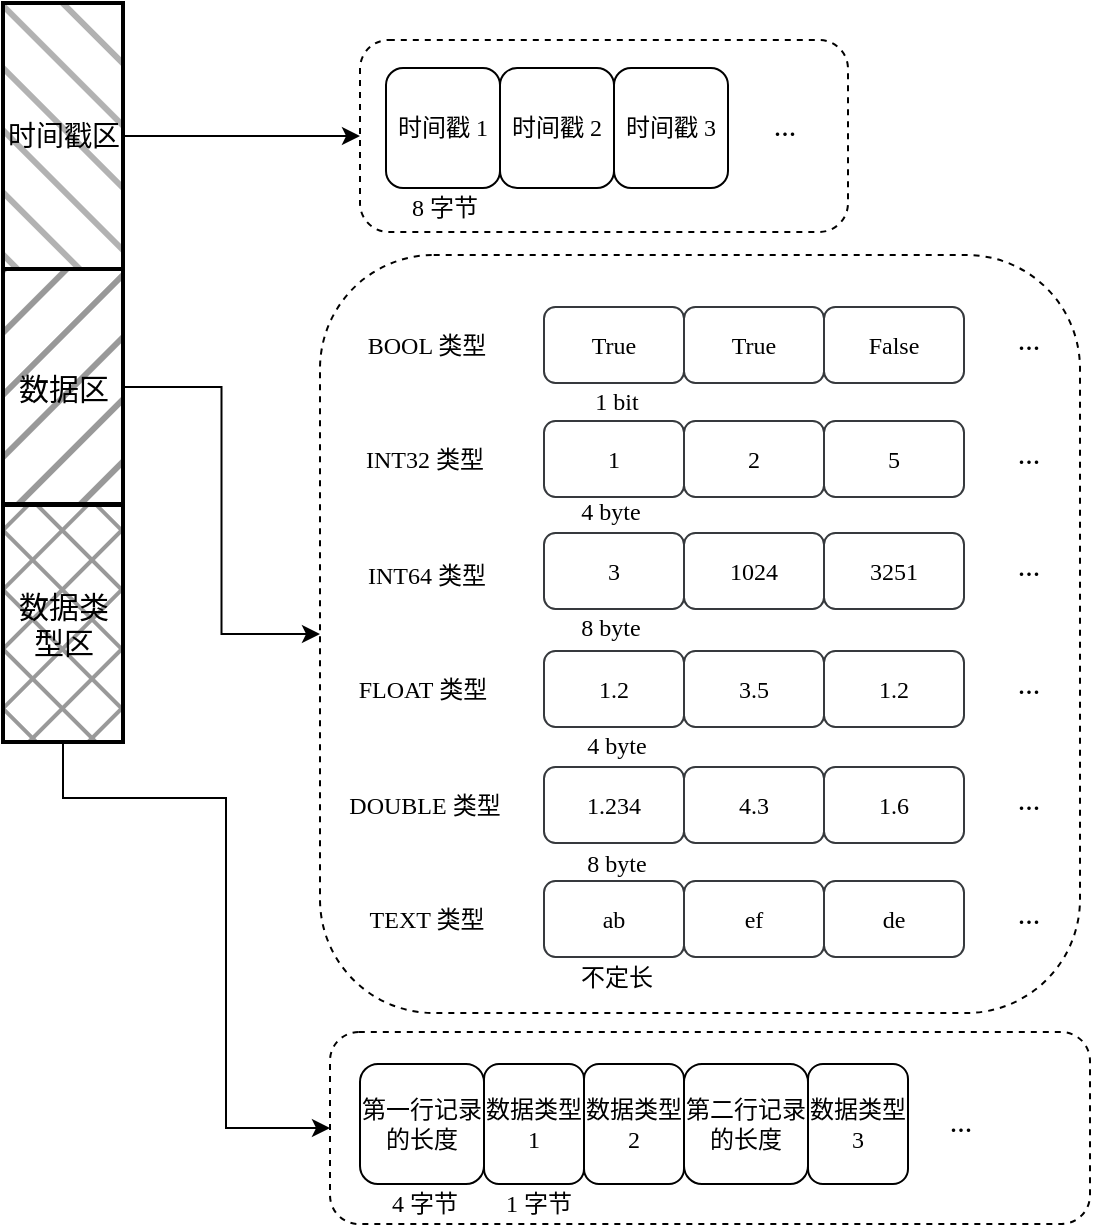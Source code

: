 <mxfile version="23.1.5" type="device">
  <diagram name="第 1 页" id="1CL4v1-dPU4inqPMQ9zU">
    <mxGraphModel dx="1025" dy="854" grid="0" gridSize="10" guides="1" tooltips="1" connect="1" arrows="1" fold="1" page="1" pageScale="1" pageWidth="583" pageHeight="620" math="0" shadow="0">
      <root>
        <mxCell id="0" />
        <mxCell id="1" parent="0" />
        <mxCell id="360h_zBLhdtkJ6FQsFcI-25" value="" style="rounded=1;whiteSpace=wrap;html=1;fillColor=none;dashed=1;container=0;fontFamily=Times New Roman;" parent="1" vertex="1">
          <mxGeometry x="180" y="519" width="380" height="96" as="geometry" />
        </mxCell>
        <mxCell id="360h_zBLhdtkJ6FQsFcI-17" style="edgeStyle=orthogonalEdgeStyle;rounded=0;orthogonalLoop=1;jettySize=auto;html=1;entryX=0;entryY=0.5;entryDx=0;entryDy=0;fontFamily=Times New Roman;" parent="1" source="360h_zBLhdtkJ6FQsFcI-7" target="360h_zBLhdtkJ6FQsFcI-15" edge="1">
          <mxGeometry relative="1" as="geometry" />
        </mxCell>
        <mxCell id="360h_zBLhdtkJ6FQsFcI-7" value="&lt;font style=&quot;font-size: 14px;&quot;&gt;时间戳区&lt;/font&gt;" style="rounded=0;whiteSpace=wrap;html=1;fontSize=15;fillColor=#000000;fontColor=#000000;strokeColor=default;strokeWidth=2;rotation=90;horizontal=0;fillStyle=hatch;strokeOpacity=100;fillOpacity=30;fontFamily=Times New Roman;" parent="1" vertex="1">
          <mxGeometry x="-20" y="41" width="133" height="60" as="geometry" />
        </mxCell>
        <mxCell id="360h_zBLhdtkJ6FQsFcI-15" value="" style="rounded=1;whiteSpace=wrap;html=1;fillColor=none;dashed=1;container=0;fontFamily=Times New Roman;" parent="1" vertex="1">
          <mxGeometry x="195" y="23" width="244" height="96" as="geometry" />
        </mxCell>
        <mxCell id="360h_zBLhdtkJ6FQsFcI-9" value="时间戳 1" style="rounded=1;whiteSpace=wrap;html=1;container=0;fillColor=none;strokeColor=#000000;fontFamily=Times New Roman;" parent="1" vertex="1">
          <mxGeometry x="208" y="37" width="57" height="60" as="geometry" />
        </mxCell>
        <mxCell id="360h_zBLhdtkJ6FQsFcI-10" value="时间戳 2" style="rounded=1;whiteSpace=wrap;html=1;container=0;fillColor=none;strokeColor=#000000;fontFamily=Times New Roman;" parent="1" vertex="1">
          <mxGeometry x="265" y="37" width="57" height="60" as="geometry" />
        </mxCell>
        <mxCell id="360h_zBLhdtkJ6FQsFcI-11" value="时间戳 3" style="rounded=1;whiteSpace=wrap;html=1;container=0;fillColor=none;strokeColor=#000000;fontFamily=Times New Roman;" parent="1" vertex="1">
          <mxGeometry x="322" y="37" width="57" height="60" as="geometry" />
        </mxCell>
        <mxCell id="360h_zBLhdtkJ6FQsFcI-14" value="&lt;font style=&quot;font-size: 15px;&quot;&gt;...&lt;/font&gt;" style="text;html=1;align=center;verticalAlign=middle;resizable=0;points=[];autosize=1;strokeColor=none;fillColor=none;container=0;fontFamily=Times New Roman;" parent="1" vertex="1">
          <mxGeometry x="392" y="50" width="29" height="30" as="geometry" />
        </mxCell>
        <mxCell id="360h_zBLhdtkJ6FQsFcI-26" value="8 字节" style="text;html=1;align=center;verticalAlign=middle;resizable=0;points=[];autosize=1;strokeColor=none;fillColor=none;fontFamily=Times New Roman;" parent="1" vertex="1">
          <mxGeometry x="211.5" y="94" width="51" height="26" as="geometry" />
        </mxCell>
        <mxCell id="360h_zBLhdtkJ6FQsFcI-28" style="edgeStyle=orthogonalEdgeStyle;rounded=0;orthogonalLoop=1;jettySize=auto;html=1;entryX=0;entryY=0.5;entryDx=0;entryDy=0;exitX=1;exitY=0.5;exitDx=0;exitDy=0;fontFamily=Times New Roman;" parent="1" source="360h_zBLhdtkJ6FQsFcI-4" target="360h_zBLhdtkJ6FQsFcI-25" edge="1">
          <mxGeometry relative="1" as="geometry">
            <Array as="points">
              <mxPoint x="47" y="402" />
              <mxPoint x="128" y="402" />
              <mxPoint x="128" y="567" />
            </Array>
          </mxGeometry>
        </mxCell>
        <mxCell id="360h_zBLhdtkJ6FQsFcI-19" value="数据类型 1" style="rounded=1;whiteSpace=wrap;html=1;fillColor=none;strokeColor=#000000;container=0;fontFamily=Times New Roman;" parent="1" vertex="1">
          <mxGeometry x="257" y="535" width="50" height="60" as="geometry" />
        </mxCell>
        <mxCell id="360h_zBLhdtkJ6FQsFcI-22" value="数据类型 2" style="rounded=1;whiteSpace=wrap;html=1;fillColor=none;strokeColor=#000000;container=0;fontFamily=Times New Roman;" parent="1" vertex="1">
          <mxGeometry x="307" y="535" width="50" height="60" as="geometry" />
        </mxCell>
        <mxCell id="360h_zBLhdtkJ6FQsFcI-23" value="数据类型 3" style="rounded=1;whiteSpace=wrap;html=1;fillColor=none;strokeColor=#000000;container=0;fontFamily=Times New Roman;" parent="1" vertex="1">
          <mxGeometry x="419" y="535" width="50" height="60" as="geometry" />
        </mxCell>
        <mxCell id="360h_zBLhdtkJ6FQsFcI-24" value="&lt;font style=&quot;font-size: 15px;&quot;&gt;...&lt;/font&gt;" style="text;html=1;align=center;verticalAlign=middle;resizable=0;points=[];autosize=1;strokeColor=none;fillColor=none;container=0;fontFamily=Times New Roman;" parent="1" vertex="1">
          <mxGeometry x="480" y="548" width="29" height="30" as="geometry" />
        </mxCell>
        <mxCell id="360h_zBLhdtkJ6FQsFcI-27" value="1 字节" style="text;html=1;align=center;verticalAlign=middle;resizable=0;points=[];autosize=1;strokeColor=none;fillColor=none;container=0;fontFamily=Times New Roman;" parent="1" vertex="1">
          <mxGeometry x="258" y="592" width="51" height="26" as="geometry" />
        </mxCell>
        <mxCell id="360h_zBLhdtkJ6FQsFcI-86" value="第一行记录的长度" style="rounded=1;whiteSpace=wrap;html=1;fillColor=none;strokeColor=#000000;fontFamily=Times New Roman;" parent="1" vertex="1">
          <mxGeometry x="195" y="535" width="62" height="60" as="geometry" />
        </mxCell>
        <mxCell id="360h_zBLhdtkJ6FQsFcI-87" value="4 字节" style="text;html=1;align=center;verticalAlign=middle;resizable=0;points=[];autosize=1;strokeColor=none;fillColor=none;container=0;fontFamily=Times New Roman;" parent="1" vertex="1">
          <mxGeometry x="201" y="592" width="51" height="26" as="geometry" />
        </mxCell>
        <mxCell id="360h_zBLhdtkJ6FQsFcI-89" value="第二行记录的长度" style="rounded=1;whiteSpace=wrap;html=1;fillColor=none;strokeColor=#000000;fontFamily=Times New Roman;" parent="1" vertex="1">
          <mxGeometry x="357" y="535" width="62" height="60" as="geometry" />
        </mxCell>
        <mxCell id="360h_zBLhdtkJ6FQsFcI-82" value="" style="rounded=1;whiteSpace=wrap;html=1;fillColor=none;dashed=1;container=0;fontFamily=Times New Roman;" parent="1" vertex="1">
          <mxGeometry x="175" y="130.5" width="380" height="379" as="geometry" />
        </mxCell>
        <mxCell id="360h_zBLhdtkJ6FQsFcI-83" style="edgeStyle=orthogonalEdgeStyle;rounded=0;orthogonalLoop=1;jettySize=auto;html=1;entryX=0;entryY=0.5;entryDx=0;entryDy=0;fontFamily=Times New Roman;" parent="1" source="360h_zBLhdtkJ6FQsFcI-6" target="360h_zBLhdtkJ6FQsFcI-82" edge="1">
          <mxGeometry relative="1" as="geometry" />
        </mxCell>
        <mxCell id="360h_zBLhdtkJ6FQsFcI-6" value="数据区" style="rounded=0;whiteSpace=wrap;html=1;fontSize=15;fillColor=#000000;fontColor=#000000;strokeColor=default;strokeWidth=2;rotation=90;horizontal=0;fillStyle=hatch;fillOpacity=40;direction=south;fontFamily=Times New Roman;" parent="1" vertex="1">
          <mxGeometry x="-12.5" y="166.5" width="118" height="60" as="geometry" />
        </mxCell>
        <mxCell id="360h_zBLhdtkJ6FQsFcI-46" value="True" style="rounded=1;whiteSpace=wrap;html=1;fillColor=none;strokeColor=#36393d;fontFamily=Times New Roman;" parent="1" vertex="1">
          <mxGeometry x="287" y="156.5" width="70" height="38" as="geometry" />
        </mxCell>
        <mxCell id="360h_zBLhdtkJ6FQsFcI-47" value="True" style="rounded=1;whiteSpace=wrap;html=1;fillColor=none;strokeColor=#36393d;fontFamily=Times New Roman;" parent="1" vertex="1">
          <mxGeometry x="357" y="156.5" width="70" height="38" as="geometry" />
        </mxCell>
        <mxCell id="360h_zBLhdtkJ6FQsFcI-48" value="False" style="rounded=1;whiteSpace=wrap;html=1;fillColor=none;strokeColor=#36393d;fontFamily=Times New Roman;" parent="1" vertex="1">
          <mxGeometry x="427" y="156.5" width="70" height="38" as="geometry" />
        </mxCell>
        <mxCell id="360h_zBLhdtkJ6FQsFcI-49" value="&lt;font style=&quot;font-size: 15px;&quot;&gt;...&lt;/font&gt;" style="text;html=1;align=center;verticalAlign=middle;resizable=0;points=[];autosize=1;strokeColor=none;fillColor=none;container=0;fontFamily=Times New Roman;" parent="1" vertex="1">
          <mxGeometry x="514" y="156.5" width="29" height="30" as="geometry" />
        </mxCell>
        <mxCell id="360h_zBLhdtkJ6FQsFcI-50" value="1" style="rounded=1;whiteSpace=wrap;html=1;fillColor=none;strokeColor=#36393d;fontFamily=Times New Roman;" parent="1" vertex="1">
          <mxGeometry x="287" y="213.5" width="70" height="38" as="geometry" />
        </mxCell>
        <mxCell id="360h_zBLhdtkJ6FQsFcI-51" value="2" style="rounded=1;whiteSpace=wrap;html=1;fillColor=none;strokeColor=#36393d;fontFamily=Times New Roman;" parent="1" vertex="1">
          <mxGeometry x="357" y="213.5" width="70" height="38" as="geometry" />
        </mxCell>
        <mxCell id="360h_zBLhdtkJ6FQsFcI-52" value="5" style="rounded=1;whiteSpace=wrap;html=1;fillColor=none;strokeColor=#36393d;fontFamily=Times New Roman;" parent="1" vertex="1">
          <mxGeometry x="427" y="213.5" width="70" height="38" as="geometry" />
        </mxCell>
        <mxCell id="360h_zBLhdtkJ6FQsFcI-53" value="&lt;font style=&quot;font-size: 15px;&quot;&gt;...&lt;/font&gt;" style="text;html=1;align=center;verticalAlign=middle;resizable=0;points=[];autosize=1;strokeColor=none;fillColor=none;container=0;fontFamily=Times New Roman;" parent="1" vertex="1">
          <mxGeometry x="514" y="213.5" width="29" height="30" as="geometry" />
        </mxCell>
        <mxCell id="360h_zBLhdtkJ6FQsFcI-54" value="3" style="rounded=1;whiteSpace=wrap;html=1;fillColor=none;strokeColor=#36393d;fontFamily=Times New Roman;" parent="1" vertex="1">
          <mxGeometry x="287" y="269.5" width="70" height="38" as="geometry" />
        </mxCell>
        <mxCell id="360h_zBLhdtkJ6FQsFcI-55" value="1024" style="rounded=1;whiteSpace=wrap;html=1;fillColor=none;strokeColor=#36393d;fontFamily=Times New Roman;" parent="1" vertex="1">
          <mxGeometry x="357" y="269.5" width="70" height="38" as="geometry" />
        </mxCell>
        <mxCell id="360h_zBLhdtkJ6FQsFcI-56" value="3251" style="rounded=1;whiteSpace=wrap;html=1;fillColor=none;strokeColor=#36393d;fontFamily=Times New Roman;" parent="1" vertex="1">
          <mxGeometry x="427" y="269.5" width="70" height="38" as="geometry" />
        </mxCell>
        <mxCell id="360h_zBLhdtkJ6FQsFcI-57" value="&lt;font style=&quot;font-size: 15px;&quot;&gt;...&lt;/font&gt;" style="text;html=1;align=center;verticalAlign=middle;resizable=0;points=[];autosize=1;strokeColor=none;fillColor=none;container=0;fontFamily=Times New Roman;" parent="1" vertex="1">
          <mxGeometry x="514" y="269.5" width="29" height="30" as="geometry" />
        </mxCell>
        <mxCell id="360h_zBLhdtkJ6FQsFcI-58" value="1.2" style="rounded=1;whiteSpace=wrap;html=1;fillColor=none;strokeColor=#36393d;fontFamily=Times New Roman;" parent="1" vertex="1">
          <mxGeometry x="287" y="328.5" width="70" height="38" as="geometry" />
        </mxCell>
        <mxCell id="360h_zBLhdtkJ6FQsFcI-59" value="3.5" style="rounded=1;whiteSpace=wrap;html=1;fillColor=none;strokeColor=#36393d;fontFamily=Times New Roman;" parent="1" vertex="1">
          <mxGeometry x="357" y="328.5" width="70" height="38" as="geometry" />
        </mxCell>
        <mxCell id="360h_zBLhdtkJ6FQsFcI-60" value="1.2" style="rounded=1;whiteSpace=wrap;html=1;fillColor=none;strokeColor=#36393d;fontFamily=Times New Roman;" parent="1" vertex="1">
          <mxGeometry x="427" y="328.5" width="70" height="38" as="geometry" />
        </mxCell>
        <mxCell id="360h_zBLhdtkJ6FQsFcI-61" value="&lt;font style=&quot;font-size: 15px;&quot;&gt;...&lt;/font&gt;" style="text;html=1;align=center;verticalAlign=middle;resizable=0;points=[];autosize=1;strokeColor=none;fillColor=none;container=0;fontFamily=Times New Roman;" parent="1" vertex="1">
          <mxGeometry x="514" y="328.5" width="29" height="30" as="geometry" />
        </mxCell>
        <mxCell id="360h_zBLhdtkJ6FQsFcI-62" value="1.234" style="rounded=1;whiteSpace=wrap;html=1;fillColor=none;strokeColor=#36393d;fontFamily=Times New Roman;" parent="1" vertex="1">
          <mxGeometry x="287" y="386.5" width="70" height="38" as="geometry" />
        </mxCell>
        <mxCell id="360h_zBLhdtkJ6FQsFcI-63" value="4.3" style="rounded=1;whiteSpace=wrap;html=1;fillColor=none;strokeColor=#36393d;fontFamily=Times New Roman;" parent="1" vertex="1">
          <mxGeometry x="357" y="386.5" width="70" height="38" as="geometry" />
        </mxCell>
        <mxCell id="360h_zBLhdtkJ6FQsFcI-64" value="1.6" style="rounded=1;whiteSpace=wrap;html=1;fillColor=none;strokeColor=#36393d;fontFamily=Times New Roman;" parent="1" vertex="1">
          <mxGeometry x="427" y="386.5" width="70" height="38" as="geometry" />
        </mxCell>
        <mxCell id="360h_zBLhdtkJ6FQsFcI-65" value="&lt;font style=&quot;font-size: 15px;&quot;&gt;...&lt;/font&gt;" style="text;html=1;align=center;verticalAlign=middle;resizable=0;points=[];autosize=1;strokeColor=none;fillColor=none;container=0;fontFamily=Times New Roman;" parent="1" vertex="1">
          <mxGeometry x="514" y="386.5" width="29" height="30" as="geometry" />
        </mxCell>
        <mxCell id="360h_zBLhdtkJ6FQsFcI-66" value="ab" style="rounded=1;whiteSpace=wrap;html=1;fillColor=none;strokeColor=#36393d;fontFamily=Times New Roman;" parent="1" vertex="1">
          <mxGeometry x="287" y="443.5" width="70" height="38" as="geometry" />
        </mxCell>
        <mxCell id="360h_zBLhdtkJ6FQsFcI-67" value="ef" style="rounded=1;whiteSpace=wrap;html=1;fillColor=none;strokeColor=#36393d;fontFamily=Times New Roman;" parent="1" vertex="1">
          <mxGeometry x="357" y="443.5" width="70" height="38" as="geometry" />
        </mxCell>
        <mxCell id="360h_zBLhdtkJ6FQsFcI-68" value="de" style="rounded=1;whiteSpace=wrap;html=1;fillColor=none;strokeColor=#36393d;fontFamily=Times New Roman;" parent="1" vertex="1">
          <mxGeometry x="427" y="443.5" width="70" height="38" as="geometry" />
        </mxCell>
        <mxCell id="360h_zBLhdtkJ6FQsFcI-69" value="&lt;font style=&quot;font-size: 15px;&quot;&gt;...&lt;/font&gt;" style="text;html=1;align=center;verticalAlign=middle;resizable=0;points=[];autosize=1;strokeColor=none;fillColor=none;container=0;fontFamily=Times New Roman;" parent="1" vertex="1">
          <mxGeometry x="514" y="443.5" width="29" height="30" as="geometry" />
        </mxCell>
        <mxCell id="360h_zBLhdtkJ6FQsFcI-70" value="BOOL 类型" style="text;html=1;align=center;verticalAlign=middle;resizable=0;points=[];autosize=1;strokeColor=none;fillColor=none;fontFamily=Times New Roman;" parent="1" vertex="1">
          <mxGeometry x="189" y="162.5" width="77" height="26" as="geometry" />
        </mxCell>
        <mxCell id="360h_zBLhdtkJ6FQsFcI-71" value="INT32 类型" style="text;html=1;align=center;verticalAlign=middle;resizable=0;points=[];autosize=1;strokeColor=none;fillColor=none;fontFamily=Times New Roman;" parent="1" vertex="1">
          <mxGeometry x="188" y="219.5" width="77" height="26" as="geometry" />
        </mxCell>
        <mxCell id="360h_zBLhdtkJ6FQsFcI-72" value="INT64 类型" style="text;html=1;align=center;verticalAlign=middle;resizable=0;points=[];autosize=1;strokeColor=none;fillColor=none;fontFamily=Times New Roman;" parent="1" vertex="1">
          <mxGeometry x="189" y="277.5" width="77" height="26" as="geometry" />
        </mxCell>
        <mxCell id="360h_zBLhdtkJ6FQsFcI-73" value="FLOAT&amp;nbsp;类型" style="text;html=1;align=center;verticalAlign=middle;resizable=0;points=[];autosize=1;strokeColor=none;fillColor=none;fontFamily=Times New Roman;" parent="1" vertex="1">
          <mxGeometry x="185" y="334.5" width="82" height="26" as="geometry" />
        </mxCell>
        <mxCell id="360h_zBLhdtkJ6FQsFcI-74" value="DOUBLE 类型" style="text;html=1;align=center;verticalAlign=middle;resizable=0;points=[];autosize=1;strokeColor=none;fillColor=none;fontFamily=Times New Roman;" parent="1" vertex="1">
          <mxGeometry x="180" y="392.5" width="94" height="26" as="geometry" />
        </mxCell>
        <mxCell id="360h_zBLhdtkJ6FQsFcI-75" value="TEXT 类型" style="text;html=1;align=center;verticalAlign=middle;resizable=0;points=[];autosize=1;strokeColor=none;fillColor=none;fontFamily=Times New Roman;" parent="1" vertex="1">
          <mxGeometry x="190" y="449.5" width="75" height="26" as="geometry" />
        </mxCell>
        <mxCell id="360h_zBLhdtkJ6FQsFcI-76" value="1 bit" style="text;html=1;align=center;verticalAlign=middle;resizable=0;points=[];autosize=1;strokeColor=none;fillColor=none;fontFamily=Times New Roman;" parent="1" vertex="1">
          <mxGeometry x="302.5" y="190.5" width="40" height="26" as="geometry" />
        </mxCell>
        <mxCell id="360h_zBLhdtkJ6FQsFcI-77" value="4 byte" style="text;html=1;align=center;verticalAlign=middle;resizable=0;points=[];autosize=1;strokeColor=none;fillColor=none;fontFamily=Times New Roman;" parent="1" vertex="1">
          <mxGeometry x="296" y="245.5" width="48" height="26" as="geometry" />
        </mxCell>
        <mxCell id="360h_zBLhdtkJ6FQsFcI-78" value="4 byte" style="text;html=1;align=center;verticalAlign=middle;resizable=0;points=[];autosize=1;strokeColor=none;fillColor=none;fontFamily=Times New Roman;" parent="1" vertex="1">
          <mxGeometry x="298.5" y="362.5" width="48" height="26" as="geometry" />
        </mxCell>
        <mxCell id="360h_zBLhdtkJ6FQsFcI-79" value="8 byte" style="text;html=1;align=center;verticalAlign=middle;resizable=0;points=[];autosize=1;strokeColor=none;fillColor=none;fontFamily=Times New Roman;" parent="1" vertex="1">
          <mxGeometry x="296" y="304" width="48" height="26" as="geometry" />
        </mxCell>
        <mxCell id="360h_zBLhdtkJ6FQsFcI-80" value="8 byte" style="text;html=1;align=center;verticalAlign=middle;resizable=0;points=[];autosize=1;strokeColor=none;fillColor=none;fontFamily=Times New Roman;" parent="1" vertex="1">
          <mxGeometry x="298.5" y="421.5" width="48" height="26" as="geometry" />
        </mxCell>
        <mxCell id="360h_zBLhdtkJ6FQsFcI-81" value="不定长" style="text;html=1;align=center;verticalAlign=middle;resizable=0;points=[];autosize=1;strokeColor=none;fillColor=none;fontFamily=Times New Roman;" parent="1" vertex="1">
          <mxGeometry x="295.5" y="478.5" width="54" height="26" as="geometry" />
        </mxCell>
        <mxCell id="360h_zBLhdtkJ6FQsFcI-4" value="数据类型区" style="rounded=0;whiteSpace=wrap;html=1;fontSize=15;fillColor=#000000;fontColor=#000000;strokeColor=default;strokeWidth=2;rotation=90;horizontal=0;fillStyle=cross-hatch;strokeOpacity=100;fillOpacity=40;fontFamily=Times New Roman;" parent="1" vertex="1">
          <mxGeometry x="-13" y="284.5" width="119" height="60" as="geometry" />
        </mxCell>
      </root>
    </mxGraphModel>
  </diagram>
</mxfile>
